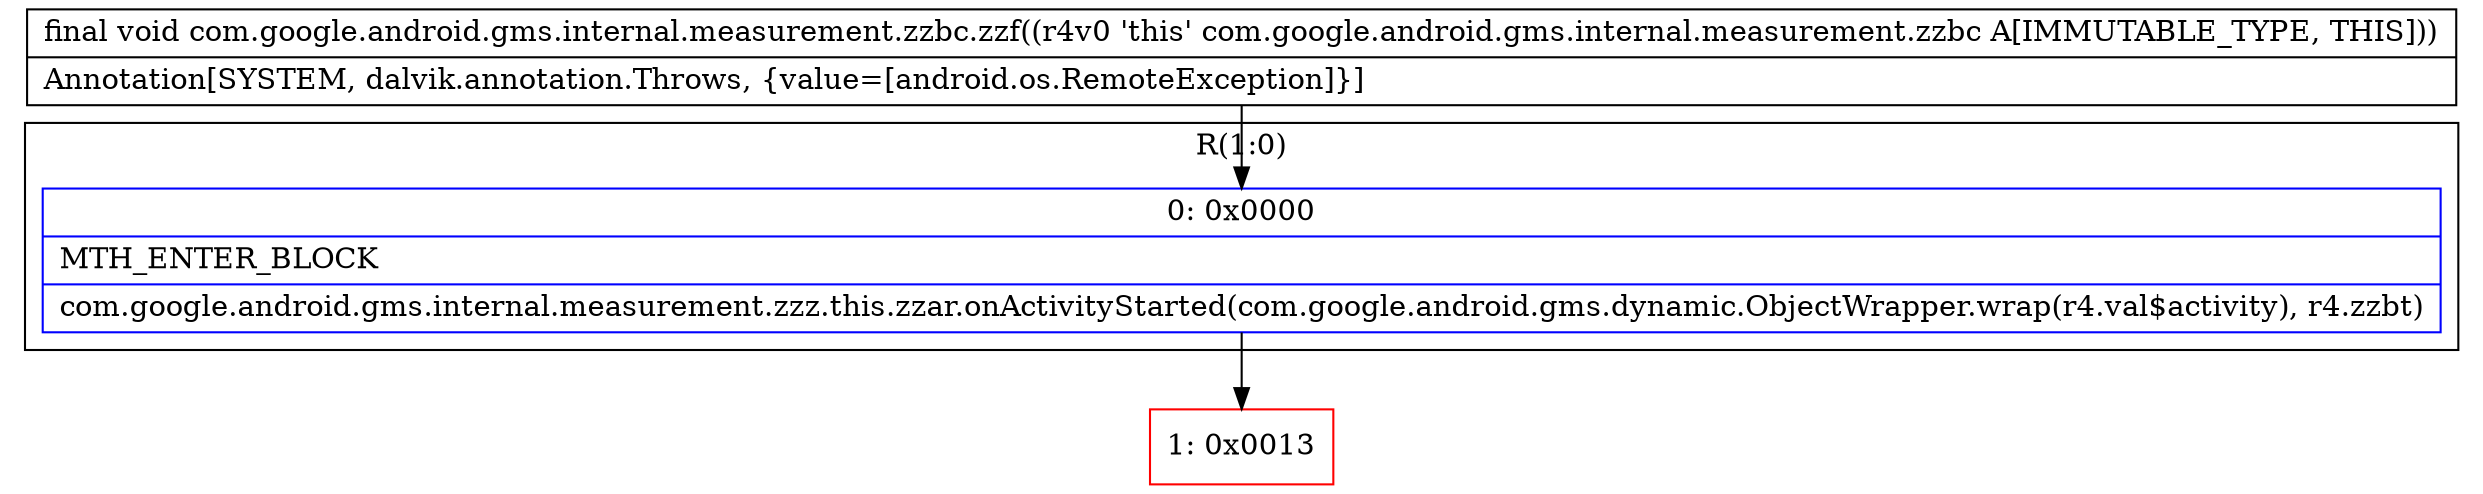 digraph "CFG forcom.google.android.gms.internal.measurement.zzbc.zzf()V" {
subgraph cluster_Region_1968557993 {
label = "R(1:0)";
node [shape=record,color=blue];
Node_0 [shape=record,label="{0\:\ 0x0000|MTH_ENTER_BLOCK\l|com.google.android.gms.internal.measurement.zzz.this.zzar.onActivityStarted(com.google.android.gms.dynamic.ObjectWrapper.wrap(r4.val$activity), r4.zzbt)\l}"];
}
Node_1 [shape=record,color=red,label="{1\:\ 0x0013}"];
MethodNode[shape=record,label="{final void com.google.android.gms.internal.measurement.zzbc.zzf((r4v0 'this' com.google.android.gms.internal.measurement.zzbc A[IMMUTABLE_TYPE, THIS]))  | Annotation[SYSTEM, dalvik.annotation.Throws, \{value=[android.os.RemoteException]\}]\l}"];
MethodNode -> Node_0;
Node_0 -> Node_1;
}

